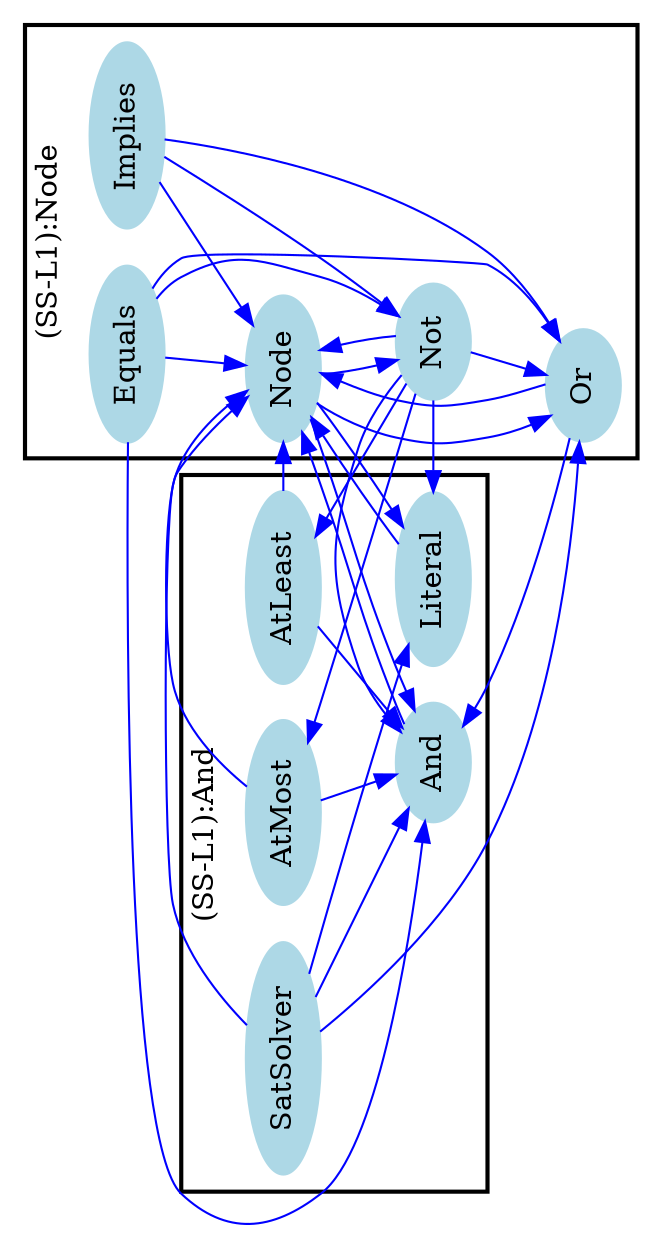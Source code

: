 /* ------------------------------------------------------------ */
/* created with bunch v3 */
/* Objective Function value = 1.4285714285714288*/
/* ------------------------------------------------------------ */

digraph G {
size= "10,10";
rotate = 90;
subgraph cluster0 {
label = "(SS-L1):Node";
color = black;
style = bold;

"Implies"[label="Implies",shape=ellipse,color=lightblue,fontcolor=black,style=filled];
"Node"[label="Node",shape=ellipse,color=lightblue,fontcolor=black,style=filled];
"Or"[label="Or",shape=ellipse,color=lightblue,fontcolor=black,style=filled];
"Not"[label="Not",shape=ellipse,color=lightblue,fontcolor=black,style=filled];
"Equals"[label="Equals",shape=ellipse,color=lightblue,fontcolor=black,style=filled];
}
subgraph cluster1 {
label = "(SS-L1):And";
color = black;
style = bold;

"SatSolver"[label="SatSolver",shape=ellipse,color=lightblue,fontcolor=black,style=filled];
"Literal"[label="Literal",shape=ellipse,color=lightblue,fontcolor=black,style=filled];
"AtLeast"[label="AtLeast",shape=ellipse,color=lightblue,fontcolor=black,style=filled];
"AtMost"[label="AtMost",shape=ellipse,color=lightblue,fontcolor=black,style=filled];
"And"[label="And",shape=ellipse,color=lightblue,fontcolor=black,style=filled];
}
"Equals" -> "Not" [color=blue,font=6];
"Equals" -> "And" [color=blue,font=6];
"Equals" -> "Node" [color=blue,font=6];
"Equals" -> "Or" [color=blue,font=6];
"Literal" -> "Node" [color=blue,font=6];
"Not" -> "Literal" [color=blue,font=6];
"Not" -> "And" [color=blue,font=6];
"Not" -> "AtMost" [color=blue,font=6];
"Not" -> "AtLeast" [color=blue,font=6];
"Not" -> "Node" [color=blue,font=6];
"Not" -> "Or" [color=blue,font=6];
"SatSolver" -> "Literal" [color=blue,font=6];
"SatSolver" -> "And" [color=blue,font=6];
"SatSolver" -> "Node" [color=blue,font=6];
"SatSolver" -> "Or" [color=blue,font=6];
"And" -> "Node" [color=blue,font=6];
"Or" -> "And" [color=blue,font=6];
"Or" -> "Node" [color=blue,font=6];
"Node" -> "Literal" [color=blue,font=6];
"Node" -> "Not" [color=blue,font=6];
"Node" -> "And" [color=blue,font=6];
"Node" -> "Or" [color=blue,font=6];
"AtMost" -> "And" [color=blue,font=6];
"AtMost" -> "Node" [color=blue,font=6];
"Implies" -> "Not" [color=blue,font=6];
"Implies" -> "Node" [color=blue,font=6];
"Implies" -> "Or" [color=blue,font=6];
"AtLeast" -> "And" [color=blue,font=6];
"AtLeast" -> "Node" [color=blue,font=6];
}
